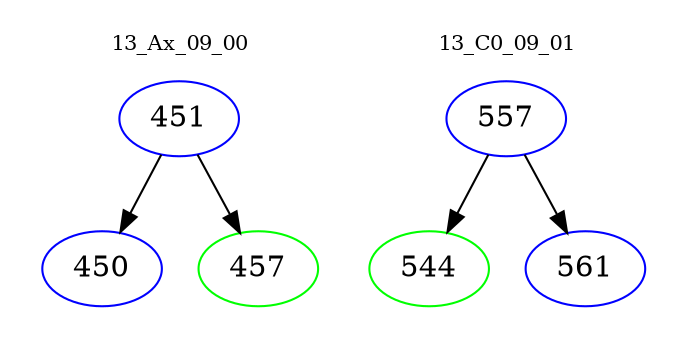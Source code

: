 digraph{
subgraph cluster_0 {
color = white
label = "13_Ax_09_00";
fontsize=10;
T0_451 [label="451", color="blue"]
T0_451 -> T0_450 [color="black"]
T0_450 [label="450", color="blue"]
T0_451 -> T0_457 [color="black"]
T0_457 [label="457", color="green"]
}
subgraph cluster_1 {
color = white
label = "13_C0_09_01";
fontsize=10;
T1_557 [label="557", color="blue"]
T1_557 -> T1_544 [color="black"]
T1_544 [label="544", color="green"]
T1_557 -> T1_561 [color="black"]
T1_561 [label="561", color="blue"]
}
}
